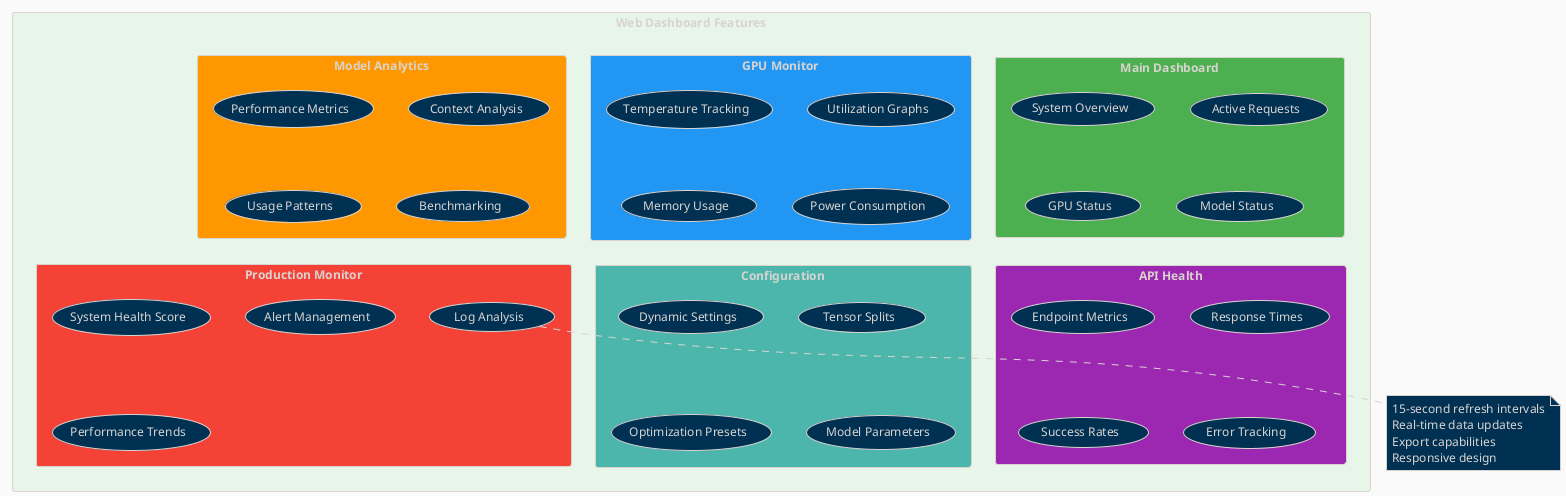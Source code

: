 @startuml
!theme blueprint
skinparam backgroundColor #FAFAFA
skinparam defaultFontSize 12
skinparam rectangleBackgroundColor #FFFFFF

rectangle "Web Dashboard Features" #E8F5E9 {
    rectangle "Main Dashboard" #4CAF50 {
        (System Overview)
        (Active Requests)
        (GPU Status)
        (Model Status)
    }
    
    rectangle "GPU Monitor" #2196F3 {
        (Temperature Tracking)
        (Utilization Graphs)
        (Memory Usage)
        (Power Consumption)
    }
    
    rectangle "Model Analytics" #FF9800 {
        (Performance Metrics)
        (Context Analysis)
        (Usage Patterns)
        (Benchmarking)
    }
    
    rectangle "API Health" #9C27B0 {
        (Endpoint Metrics)
        (Response Times)
        (Success Rates)
        (Error Tracking)
    }
    
    rectangle "Configuration" #4DB6AC {
        (Dynamic Settings)
        (Tensor Splits)
        (Optimization Presets)
        (Model Parameters)
    }
    
    rectangle "Production Monitor" #F44336 {
        (System Health Score)
        (Alert Management)
        (Performance Trends)
        (Log Analysis)
    }
}

note bottom
  15-second refresh intervals
  Real-time data updates
  Export capabilities
  Responsive design
end note

@enduml